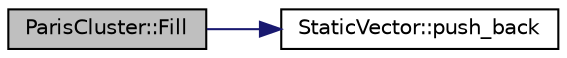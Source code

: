 digraph "ParisCluster::Fill"
{
 // LATEX_PDF_SIZE
  edge [fontname="Helvetica",fontsize="10",labelfontname="Helvetica",labelfontsize="10"];
  node [fontname="Helvetica",fontsize="10",shape=record];
  rankdir="LR";
  Node1 [label="ParisCluster::Fill",height=0.2,width=0.4,color="black", fillcolor="grey75", style="filled", fontcolor="black",tooltip=" "];
  Node1 -> Node2 [color="midnightblue",fontsize="10",style="solid",fontname="Helvetica"];
  Node2 [label="StaticVector::push_back",height=0.2,width=0.4,color="black", fillcolor="white", style="filled",URL="$class_static_vector.html#a65df2a20fa5e6eed0140c9ee12b693df",tooltip=" "];
}
